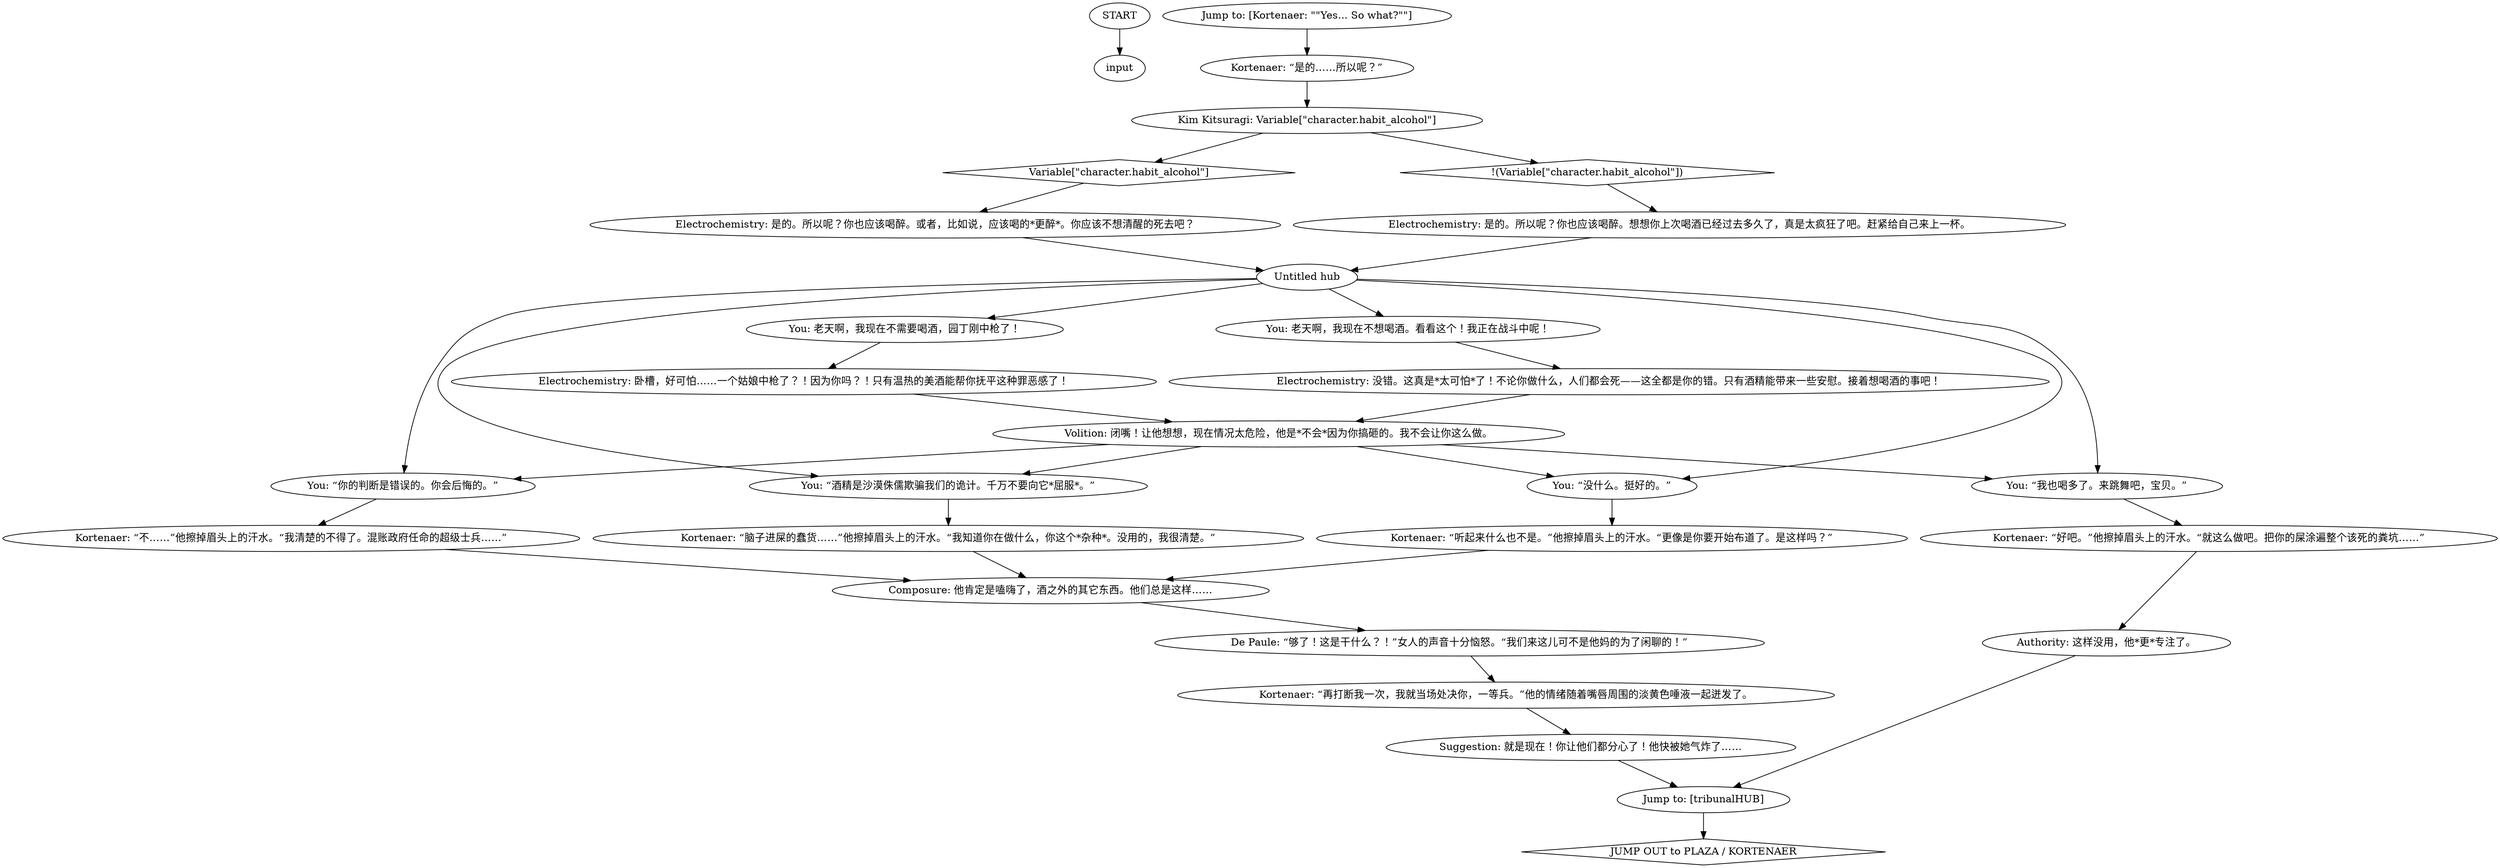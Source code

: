 # TRIBUNAL / YOU ARE DRUNK!
# "You are all drunk!"
# ==================================================
digraph G {
	  0 [label="START"];
	  1 [label="input"];
	  2 [label="Composure: 他肯定是嗑嗨了，酒之外的其它东西。他们总是这样……"];
	  3 [label="Kortenaer: “不……”他擦掉眉头上的汗水。“我清楚的不得了。混账政府任命的超级士兵……”"];
	  4 [label="You: “没什么。挺好的。”"];
	  6 [label="Electrochemistry: 是的。所以呢？你也应该喝醉。或者，比如说，应该喝的*更醉*。你应该不想清醒的死去吧？"];
	  7 [label="De Paule: “够了！这是干什么？！”女人的声音十分恼怒。“我们来这儿可不是他妈的为了闲聊的！”"];
	  8 [label="Kortenaer: “脑子进屎的蠢货……”他擦掉眉头上的汗水。“我知道你在做什么，你这个*杂种*。没用的，我很清楚。”"];
	  9 [label="Kortenaer: “听起来什么也不是。”他擦掉眉头上的汗水。“更像是你要开始布道了。是这样吗？”"];
	  10 [label="Untitled hub"];
	  11 [label="Suggestion: 就是现在！你让他们都分心了！他快被她气炸了……"];
	  12 [label="Jump to: [Kortenaer: \"\"Yes... So what?\"\"]"];
	  13 [label="Electrochemistry: 没错。这真是*太可怕*了！不论你做什么，人们都会死——这全都是你的错。只有酒精能带来一些安慰。接着想喝酒的事吧！"];
	  14 [label="You: “酒精是沙漠侏儒欺骗我们的诡计。千万不要向它*屈服*。”"];
	  15 [label="Kortenaer: “再打断我一次，我就当场处决你，一等兵。”他的情绪随着嘴唇周围的淡黄色唾液一起迸发了。"];
	  16 [label="You: 老天啊，我现在不想喝酒。看看这个！我正在战斗中呢！"];
	  17 [label="You: 老天啊，我现在不需要喝酒，园丁刚中枪了！"];
	  18 [label="Volition: 闭嘴！让他想想，现在情况太危险，他是*不会*因为你搞砸的。我不会让你这么做。"];
	  19 [label="Kim Kitsuragi: Variable[\"character.habit_alcohol\"]"];
	  20 [label="Variable[\"character.habit_alcohol\"]", shape=diamond];
	  21 [label="!(Variable[\"character.habit_alcohol\"])", shape=diamond];
	  22 [label="You: “我也喝多了。来跳舞吧，宝贝。”"];
	  23 [label="Electrochemistry: 卧槽，好可怕……一个姑娘中枪了？！因为你吗？！只有温热的美酒能帮你抚平这种罪恶感了！"];
	  24 [label="Kortenaer: “是的……所以呢？”"];
	  25 [label="Jump to: [tribunalHUB]"];
	  26 [label="Authority: 这样没用，他*更*专注了。"];
	  27 [label="Electrochemistry: 是的。所以呢？你也应该喝醉。想想你上次喝酒已经过去多久了，真是太疯狂了吧。赶紧给自己来上一杯。"];
	  28 [label="You: “你的判断是错误的。你会后悔的。”"];
	  29 [label="Kortenaer: “好吧。”他擦掉眉头上的汗水。“就这么做吧。把你的屎涂遍整个该死的粪坑……”"];
	  5370183 [label="JUMP OUT to PLAZA / KORTENAER", shape=diamond];
	  0 -> 1
	  2 -> 7
	  3 -> 2
	  4 -> 9
	  6 -> 10
	  7 -> 15
	  8 -> 2
	  9 -> 2
	  10 -> 4
	  10 -> 14
	  10 -> 16
	  10 -> 17
	  10 -> 22
	  10 -> 28
	  11 -> 25
	  12 -> 24
	  13 -> 18
	  14 -> 8
	  15 -> 11
	  16 -> 13
	  17 -> 23
	  18 -> 28
	  18 -> 4
	  18 -> 22
	  18 -> 14
	  19 -> 20
	  19 -> 21
	  20 -> 6
	  21 -> 27
	  22 -> 29
	  23 -> 18
	  24 -> 19
	  25 -> 5370183
	  26 -> 25
	  27 -> 10
	  28 -> 3
	  29 -> 26
}

